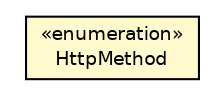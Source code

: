 #!/usr/local/bin/dot
#
# Class diagram 
# Generated by UMLGraph version R5_6-24-gf6e263 (http://www.umlgraph.org/)
#

digraph G {
	edge [fontname="Helvetica",fontsize=10,labelfontname="Helvetica",labelfontsize=10];
	node [fontname="Helvetica",fontsize=10,shape=plaintext];
	nodesep=0.25;
	ranksep=0.5;
	// sabina.HttpMethod
	c470 [label=<<table title="sabina.HttpMethod" border="0" cellborder="1" cellspacing="0" cellpadding="2" port="p" bgcolor="lemonChiffon" href="./HttpMethod.html">
		<tr><td><table border="0" cellspacing="0" cellpadding="1">
<tr><td align="center" balign="center"> &#171;enumeration&#187; </td></tr>
<tr><td align="center" balign="center"> HttpMethod </td></tr>
		</table></td></tr>
		</table>>, URL="./HttpMethod.html", fontname="Helvetica", fontcolor="black", fontsize=9.0];
}

